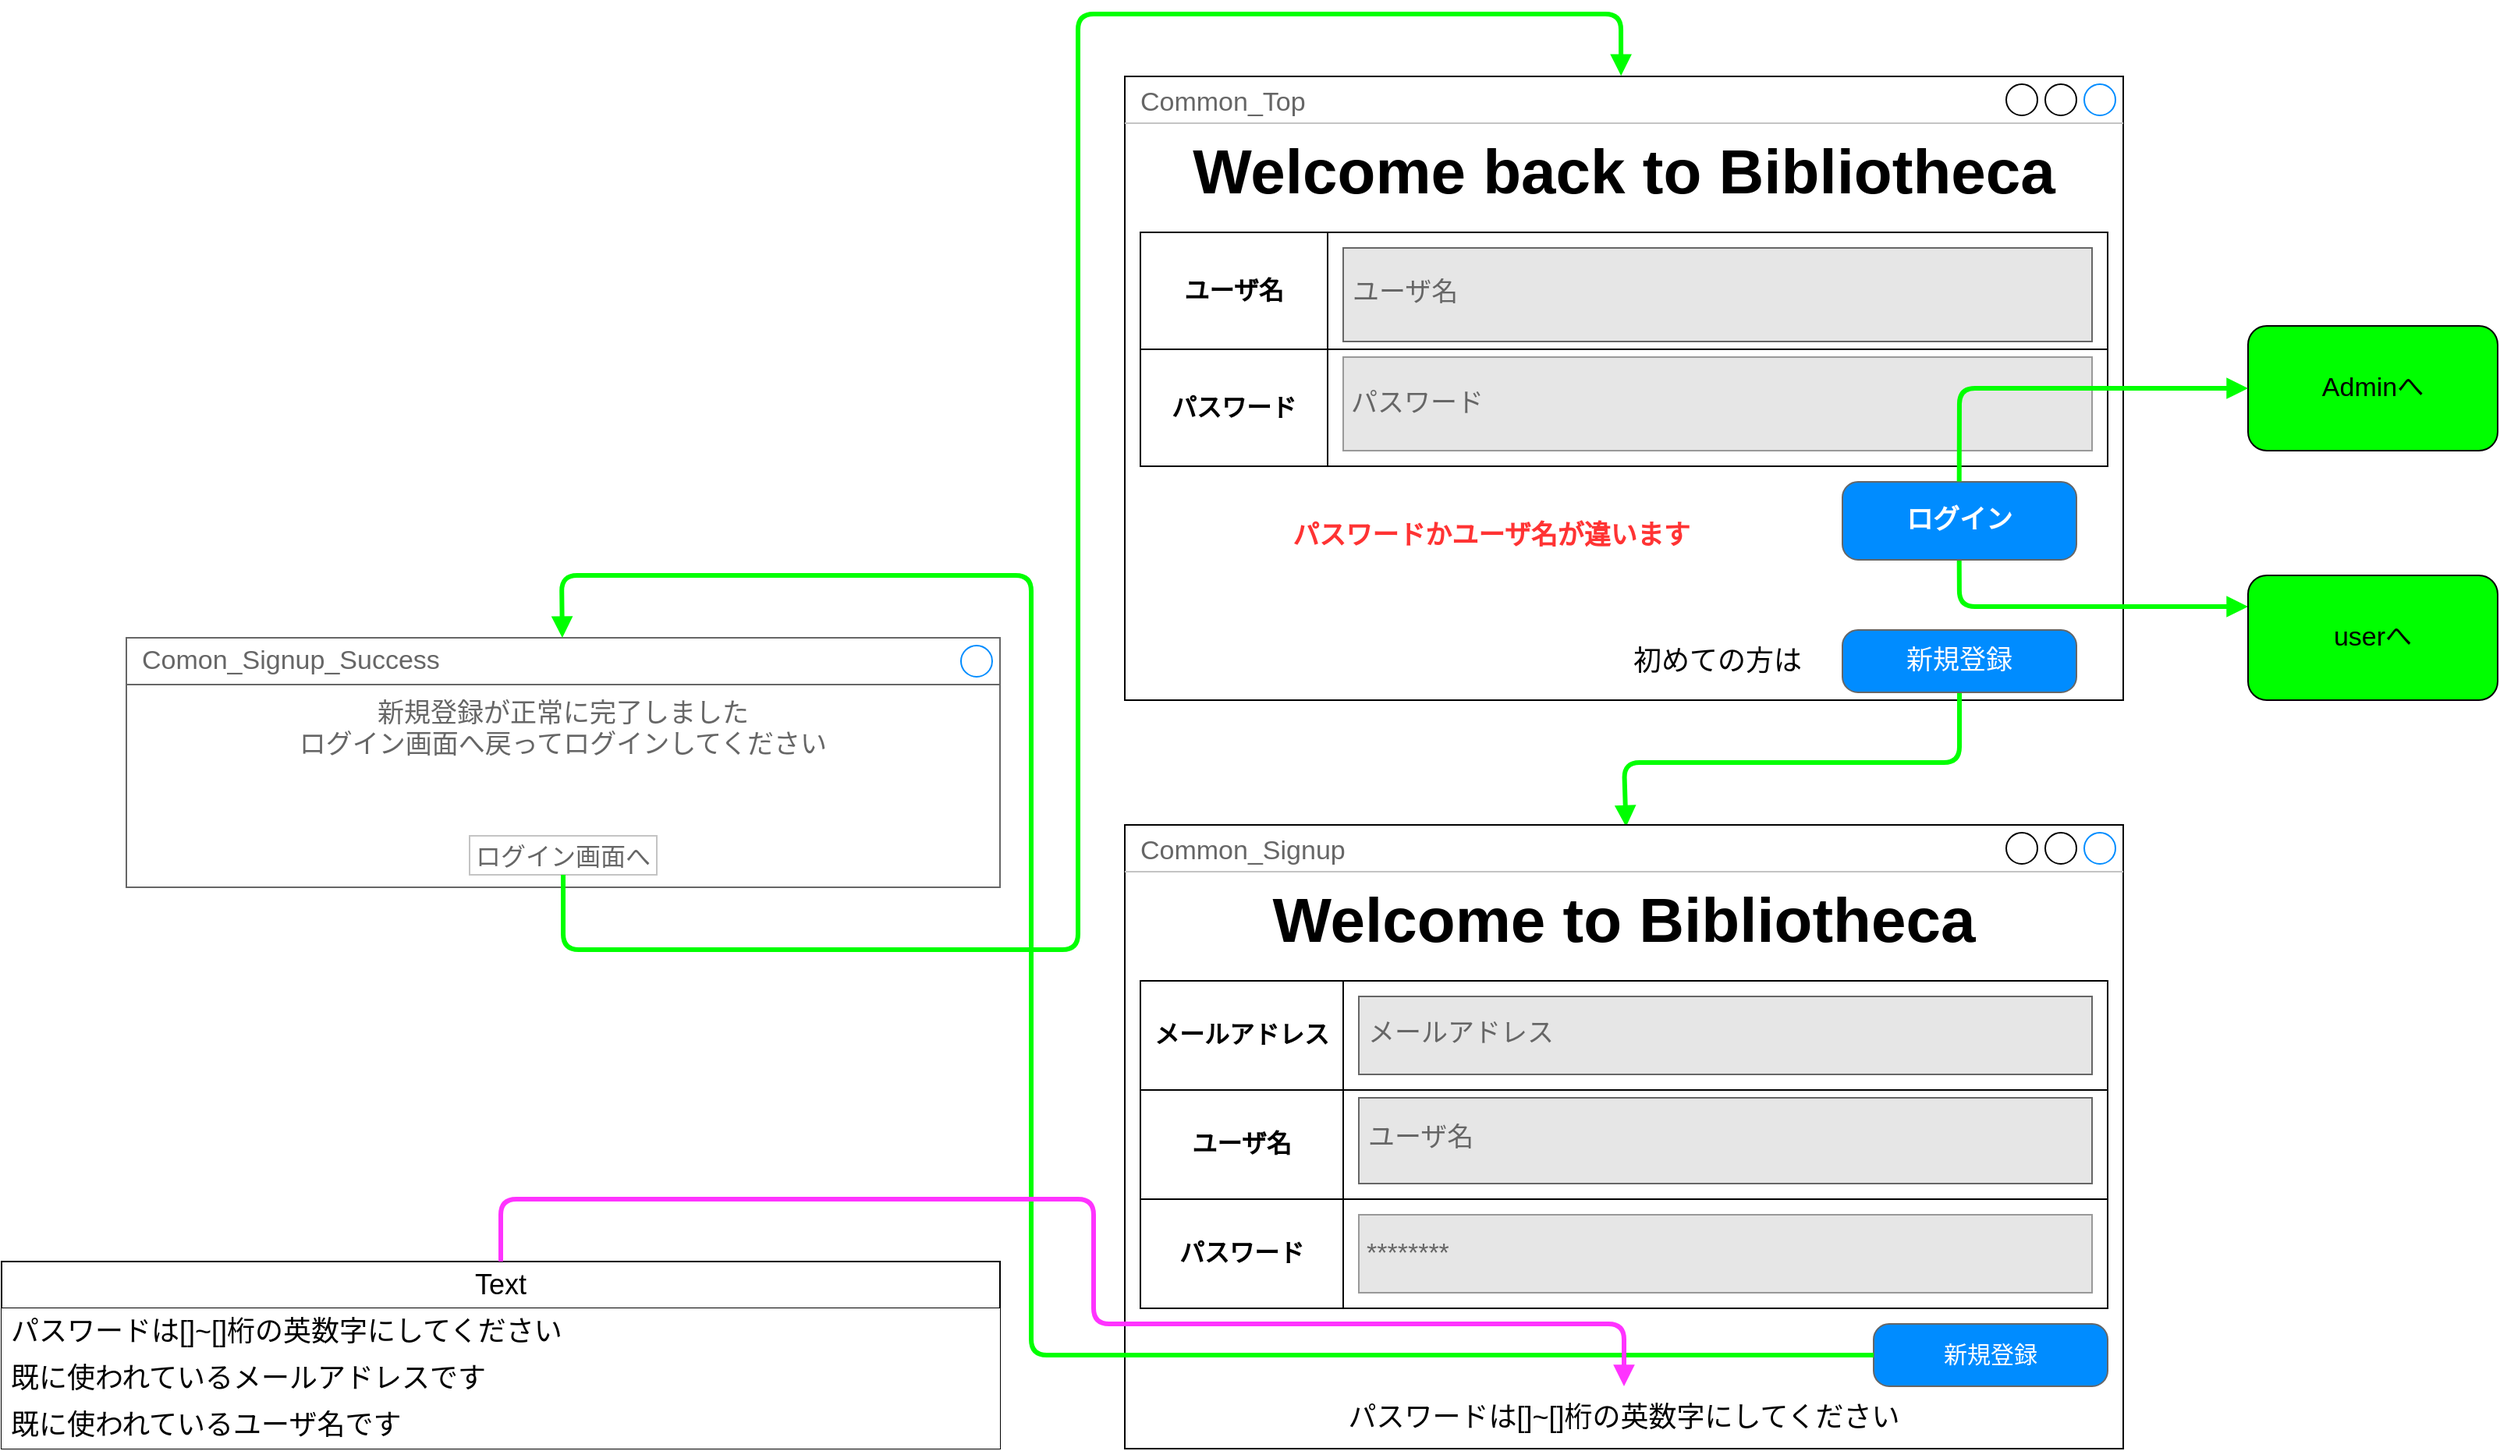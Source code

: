 <mxfile>
    <diagram id="wwawplSlpoPdUVmz9uVB" name="Page-1">
        <mxGraphModel dx="2863" dy="2564" grid="1" gridSize="10" guides="1" tooltips="1" connect="1" arrows="1" fold="1" page="1" pageScale="1" pageWidth="850" pageHeight="1100" math="0" shadow="0">
            <root>
                <mxCell id="0"/>
                <mxCell id="1" parent="0"/>
                <mxCell id="2" value="Common_Top" style="strokeWidth=1;shadow=0;dashed=0;align=center;html=1;shape=mxgraph.mockup.containers.window;align=left;verticalAlign=top;spacingLeft=8;strokeColor2=#008cff;strokeColor3=#c4c4c4;fontColor=#666666;mainText=;fontSize=17;labelBackgroundColor=none;fillColor=#FFFFFF;strokeColor=#000000;" vertex="1" parent="1">
                    <mxGeometry width="640" height="400" as="geometry"/>
                </mxCell>
                <mxCell id="3" value="&lt;b&gt;&lt;font style=&quot;font-size: 40px;&quot;&gt;Welcome back to Bibliotheca&lt;/font&gt;&lt;/b&gt;" style="text;html=1;strokeColor=none;fillColor=none;align=center;verticalAlign=middle;whiteSpace=wrap;rounded=0;fontColor=#000000;" vertex="1" parent="1">
                    <mxGeometry x="10" y="30" width="620" height="60" as="geometry"/>
                </mxCell>
                <mxCell id="57" style="edgeStyle=none;html=1;entryX=0;entryY=0.25;entryDx=0;entryDy=0;strokeColor=#00FF00;strokeWidth=3;fontSize=18;fontColor=#000000;endArrow=block;endFill=1;exitX=0.499;exitY=1.001;exitDx=0;exitDy=0;exitPerimeter=0;" edge="1" parent="1" source="7" target="14">
                    <mxGeometry relative="1" as="geometry">
                        <Array as="points">
                            <mxPoint x="535" y="340"/>
                        </Array>
                    </mxGeometry>
                </mxCell>
                <mxCell id="7" value="ログイン" style="strokeWidth=1;shadow=0;dashed=0;align=center;html=1;shape=mxgraph.mockup.buttons.button;strokeColor=#666666;fontColor=#ffffff;mainText=;buttonStyle=round;fontSize=17;fontStyle=1;fillColor=#008cff;whiteSpace=wrap;" vertex="1" parent="1">
                    <mxGeometry x="460" y="260" width="150" height="50" as="geometry"/>
                </mxCell>
                <mxCell id="58" style="edgeStyle=none;html=1;entryX=0.502;entryY=0.003;entryDx=0;entryDy=0;entryPerimeter=0;strokeColor=#00FF00;strokeWidth=3;fontSize=18;fontColor=#000000;endArrow=block;endFill=1;" edge="1" parent="1" source="9" target="15">
                    <mxGeometry relative="1" as="geometry">
                        <Array as="points">
                            <mxPoint x="535" y="440"/>
                            <mxPoint x="320" y="440"/>
                        </Array>
                    </mxGeometry>
                </mxCell>
                <mxCell id="9" value="新規登録" style="strokeWidth=1;shadow=0;dashed=0;align=center;html=1;shape=mxgraph.mockup.buttons.button;strokeColor=#666666;fontColor=#ffffff;mainText=;buttonStyle=round;fontSize=17;fontStyle=0;fillColor=#008cff;whiteSpace=wrap;" vertex="1" parent="1">
                    <mxGeometry x="460" y="355" width="150" height="40" as="geometry"/>
                </mxCell>
                <mxCell id="10" value="&lt;font style=&quot;font-size: 17px;&quot; color=&quot;#ff3333&quot;&gt;&lt;b&gt;パスワードかユーザ名が違います&lt;/b&gt;&lt;/font&gt;" style="text;html=1;strokeColor=none;fillColor=none;align=center;verticalAlign=middle;whiteSpace=wrap;rounded=0;fontSize=15;fontColor=#000000;" vertex="1" parent="1">
                    <mxGeometry x="40" y="280" width="390" height="30" as="geometry"/>
                </mxCell>
                <mxCell id="12" value="Adminへ" style="rounded=1;whiteSpace=wrap;html=1;strokeColor=#000000;fontSize=17;fontColor=#000000;fillColor=#00FF00;" vertex="1" parent="1">
                    <mxGeometry x="720" y="160" width="160" height="80" as="geometry"/>
                </mxCell>
                <mxCell id="14" value="userへ" style="rounded=1;whiteSpace=wrap;html=1;strokeColor=#000000;fontSize=17;fontColor=#000000;fillColor=#00FF00;" vertex="1" parent="1">
                    <mxGeometry x="720" y="320" width="160" height="80" as="geometry"/>
                </mxCell>
                <mxCell id="15" value="Common_Signup" style="strokeWidth=1;shadow=0;dashed=0;align=center;html=1;shape=mxgraph.mockup.containers.window;align=left;verticalAlign=top;spacingLeft=8;strokeColor2=#008cff;strokeColor3=#c4c4c4;fontColor=#666666;mainText=;fontSize=17;labelBackgroundColor=none;fillColor=#FFFFFF;strokeColor=#000000;" vertex="1" parent="1">
                    <mxGeometry y="480" width="640" height="400" as="geometry"/>
                </mxCell>
                <mxCell id="16" value="&lt;b&gt;&lt;font style=&quot;font-size: 40px;&quot;&gt;Welcome to Bibliotheca&lt;/font&gt;&lt;/b&gt;" style="text;html=1;strokeColor=none;fillColor=none;align=center;verticalAlign=middle;whiteSpace=wrap;rounded=0;fontColor=#000000;" vertex="1" parent="1">
                    <mxGeometry x="10" y="510" width="620" height="60" as="geometry"/>
                </mxCell>
                <mxCell id="33" value="" style="shape=table;html=1;whiteSpace=wrap;startSize=0;container=1;collapsible=0;childLayout=tableLayout;strokeColor=#000000;fontSize=17;fontColor=#000000;fillColor=#FFFFFF;" vertex="1" parent="1">
                    <mxGeometry x="10" y="580" width="620" height="210" as="geometry"/>
                </mxCell>
                <mxCell id="34" value="" style="shape=tableRow;horizontal=0;startSize=0;swimlaneHead=0;swimlaneBody=0;top=0;left=0;bottom=0;right=0;collapsible=0;dropTarget=0;fillColor=none;points=[[0,0.5],[1,0.5]];portConstraint=eastwest;strokeColor=#000000;fontSize=17;fontColor=#000000;" vertex="1" parent="33">
                    <mxGeometry width="620" height="70" as="geometry"/>
                </mxCell>
                <mxCell id="35" value="&lt;b&gt;&lt;font style=&quot;font-size: 16px;&quot;&gt;メールアドレス&lt;/font&gt;&lt;/b&gt;" style="shape=partialRectangle;html=1;whiteSpace=wrap;connectable=0;fillColor=none;top=0;left=0;bottom=0;right=0;overflow=hidden;strokeColor=#000000;fontSize=17;fontColor=#000000;" vertex="1" parent="34">
                    <mxGeometry width="130" height="70" as="geometry">
                        <mxRectangle width="130" height="70" as="alternateBounds"/>
                    </mxGeometry>
                </mxCell>
                <mxCell id="36" value="" style="shape=partialRectangle;html=1;whiteSpace=wrap;connectable=0;fillColor=none;top=0;left=0;bottom=0;right=0;overflow=hidden;strokeColor=#000000;fontSize=17;fontColor=#000000;" vertex="1" parent="34">
                    <mxGeometry x="130" width="490" height="70" as="geometry">
                        <mxRectangle width="490" height="70" as="alternateBounds"/>
                    </mxGeometry>
                </mxCell>
                <mxCell id="37" value="" style="shape=tableRow;horizontal=0;startSize=0;swimlaneHead=0;swimlaneBody=0;top=0;left=0;bottom=0;right=0;collapsible=0;dropTarget=0;fillColor=none;points=[[0,0.5],[1,0.5]];portConstraint=eastwest;strokeColor=#000000;fontSize=17;fontColor=#000000;" vertex="1" parent="33">
                    <mxGeometry y="70" width="620" height="70" as="geometry"/>
                </mxCell>
                <mxCell id="38" value="&lt;b&gt;&lt;font style=&quot;font-size: 16px;&quot;&gt;ユーザ名&lt;/font&gt;&lt;/b&gt;" style="shape=partialRectangle;html=1;whiteSpace=wrap;connectable=0;fillColor=none;top=0;left=0;bottom=0;right=0;overflow=hidden;strokeColor=#000000;fontSize=17;fontColor=#000000;" vertex="1" parent="37">
                    <mxGeometry width="130" height="70" as="geometry">
                        <mxRectangle width="130" height="70" as="alternateBounds"/>
                    </mxGeometry>
                </mxCell>
                <mxCell id="39" value="" style="shape=partialRectangle;html=1;whiteSpace=wrap;connectable=0;fillColor=none;top=0;left=0;bottom=0;right=0;overflow=hidden;strokeColor=#000000;fontSize=17;fontColor=#000000;" vertex="1" parent="37">
                    <mxGeometry x="130" width="490" height="70" as="geometry">
                        <mxRectangle width="490" height="70" as="alternateBounds"/>
                    </mxGeometry>
                </mxCell>
                <mxCell id="41" style="shape=tableRow;horizontal=0;startSize=0;swimlaneHead=0;swimlaneBody=0;top=0;left=0;bottom=0;right=0;collapsible=0;dropTarget=0;fillColor=none;points=[[0,0.5],[1,0.5]];portConstraint=eastwest;strokeColor=#000000;fontSize=17;fontColor=#000000;" vertex="1" parent="33">
                    <mxGeometry y="140" width="620" height="70" as="geometry"/>
                </mxCell>
                <mxCell id="42" value="&lt;b&gt;&lt;font style=&quot;font-size: 16px;&quot;&gt;パスワード&lt;/font&gt;&lt;/b&gt;" style="shape=partialRectangle;html=1;whiteSpace=wrap;connectable=0;fillColor=none;top=0;left=0;bottom=0;right=0;overflow=hidden;strokeColor=#000000;fontSize=17;fontColor=#000000;" vertex="1" parent="41">
                    <mxGeometry width="130" height="70" as="geometry">
                        <mxRectangle width="130" height="70" as="alternateBounds"/>
                    </mxGeometry>
                </mxCell>
                <mxCell id="43" style="shape=partialRectangle;html=1;whiteSpace=wrap;connectable=0;fillColor=none;top=0;left=0;bottom=0;right=0;overflow=hidden;strokeColor=#000000;fontSize=17;fontColor=#000000;" vertex="1" parent="41">
                    <mxGeometry x="130" width="490" height="70" as="geometry">
                        <mxRectangle width="490" height="70" as="alternateBounds"/>
                    </mxGeometry>
                </mxCell>
                <mxCell id="17" value="メールアドレス" style="strokeWidth=1;shadow=0;dashed=0;align=center;html=1;shape=mxgraph.mockup.text.textBox;fontColor=#666666;align=left;fontSize=17;spacingLeft=4;spacingTop=-3;strokeColor=#666666;mainText=;fillColor=#E6E6E6;" vertex="1" parent="1">
                    <mxGeometry x="150" y="590" width="470" height="50" as="geometry"/>
                </mxCell>
                <mxCell id="18" value="ユーザ名" style="strokeWidth=1;shadow=0;dashed=0;align=center;html=1;shape=mxgraph.mockup.text.textBox;fontColor=#666666;align=left;fontSize=17;spacingLeft=4;spacingTop=-3;strokeColor=#666666;mainText=;fillColor=#E6E6E6;" vertex="1" parent="1">
                    <mxGeometry x="150" y="655" width="470" height="55" as="geometry"/>
                </mxCell>
                <mxCell id="20" value="" style="shape=table;html=1;whiteSpace=wrap;startSize=0;container=1;collapsible=0;childLayout=tableLayout;strokeColor=#000000;fontSize=17;fontColor=#000000;fillColor=#FFFFFF;" vertex="1" parent="1">
                    <mxGeometry x="10" y="100" width="620" height="150" as="geometry"/>
                </mxCell>
                <mxCell id="21" value="" style="shape=tableRow;horizontal=0;startSize=0;swimlaneHead=0;swimlaneBody=0;top=0;left=0;bottom=0;right=0;collapsible=0;dropTarget=0;fillColor=none;points=[[0,0.5],[1,0.5]];portConstraint=eastwest;strokeColor=#000000;fontSize=17;fontColor=#000000;" vertex="1" parent="20">
                    <mxGeometry width="620" height="75" as="geometry"/>
                </mxCell>
                <mxCell id="22" value="&lt;b&gt;&lt;font style=&quot;font-size: 16px;&quot;&gt;ユーザ名&lt;/font&gt;&lt;/b&gt;" style="shape=partialRectangle;html=1;whiteSpace=wrap;connectable=0;fillColor=none;top=0;left=0;bottom=0;right=0;overflow=hidden;strokeColor=#000000;fontSize=17;fontColor=#000000;" vertex="1" parent="21">
                    <mxGeometry width="120" height="75" as="geometry">
                        <mxRectangle width="120" height="75" as="alternateBounds"/>
                    </mxGeometry>
                </mxCell>
                <mxCell id="23" value="" style="shape=partialRectangle;html=1;whiteSpace=wrap;connectable=0;fillColor=none;top=0;left=0;bottom=0;right=0;overflow=hidden;strokeColor=#000000;fontSize=17;fontColor=#000000;" vertex="1" parent="21">
                    <mxGeometry x="120" width="500" height="75" as="geometry">
                        <mxRectangle width="500" height="75" as="alternateBounds"/>
                    </mxGeometry>
                </mxCell>
                <mxCell id="25" value="" style="shape=tableRow;horizontal=0;startSize=0;swimlaneHead=0;swimlaneBody=0;top=0;left=0;bottom=0;right=0;collapsible=0;dropTarget=0;fillColor=none;points=[[0,0.5],[1,0.5]];portConstraint=eastwest;strokeColor=#000000;fontSize=17;fontColor=#000000;" vertex="1" parent="20">
                    <mxGeometry y="75" width="620" height="75" as="geometry"/>
                </mxCell>
                <mxCell id="26" value="&lt;b&gt;&lt;font style=&quot;font-size: 16px;&quot;&gt;パスワード&lt;/font&gt;&lt;/b&gt;" style="shape=partialRectangle;html=1;whiteSpace=wrap;connectable=0;fillColor=none;top=0;left=0;bottom=0;right=0;overflow=hidden;strokeColor=#000000;fontSize=17;fontColor=#000000;" vertex="1" parent="25">
                    <mxGeometry width="120" height="75" as="geometry">
                        <mxRectangle width="120" height="75" as="alternateBounds"/>
                    </mxGeometry>
                </mxCell>
                <mxCell id="27" value="" style="shape=partialRectangle;html=1;whiteSpace=wrap;connectable=0;fillColor=none;top=0;left=0;bottom=0;right=0;overflow=hidden;strokeColor=#000000;fontSize=17;fontColor=#000000;" vertex="1" parent="25">
                    <mxGeometry x="120" width="500" height="75" as="geometry">
                        <mxRectangle width="500" height="75" as="alternateBounds"/>
                    </mxGeometry>
                </mxCell>
                <mxCell id="4" value="ユーザ名" style="strokeWidth=1;shadow=0;dashed=0;align=center;html=1;shape=mxgraph.mockup.text.textBox;fontColor=#666666;align=left;fontSize=17;spacingLeft=4;spacingTop=-3;strokeColor=#666666;mainText=;fillColor=#E6E6E6;" vertex="1" parent="1">
                    <mxGeometry x="140" y="110" width="480" height="60" as="geometry"/>
                </mxCell>
                <mxCell id="6" value="パスワード" style="strokeWidth=1;shadow=0;dashed=0;align=center;html=1;shape=mxgraph.mockup.forms.pwField;strokeColor=#999999;mainText=;align=left;fontColor=#666666;fontSize=17;spacingLeft=3;fillColor=#E6E6E6;" vertex="1" parent="1">
                    <mxGeometry x="140" y="180" width="480" height="60" as="geometry"/>
                </mxCell>
                <mxCell id="44" value="********" style="strokeWidth=1;shadow=0;dashed=0;align=center;html=1;shape=mxgraph.mockup.forms.pwField;strokeColor=#999999;mainText=;align=left;fontColor=#666666;fontSize=17;spacingLeft=3;fillColor=#E6E6E6;" vertex="1" parent="1">
                    <mxGeometry x="150" y="730" width="470" height="50" as="geometry"/>
                </mxCell>
                <mxCell id="45" value="&lt;span style=&quot;font-weight: normal;&quot;&gt;&lt;font style=&quot;font-size: 15px;&quot;&gt;新規登録&lt;/font&gt;&lt;/span&gt;" style="strokeWidth=1;shadow=0;dashed=0;align=center;html=1;shape=mxgraph.mockup.buttons.button;strokeColor=#666666;fontColor=#ffffff;mainText=;buttonStyle=round;fontSize=17;fontStyle=1;fillColor=#008cff;whiteSpace=wrap;" vertex="1" parent="1">
                    <mxGeometry x="480" y="800" width="150" height="40" as="geometry"/>
                </mxCell>
                <mxCell id="46" value="パスワードは[]~[]桁の英数字にしてください" style="text;html=1;strokeColor=none;fillColor=none;align=center;verticalAlign=middle;whiteSpace=wrap;rounded=0;fontSize=18;fontColor=#000000;" vertex="1" parent="1">
                    <mxGeometry y="840" width="640" height="40" as="geometry"/>
                </mxCell>
                <mxCell id="47" value="新規登録が正常に完了しました&lt;br&gt;ログイン画面へ戻ってログインしてください" style="strokeWidth=1;shadow=0;dashed=0;align=center;html=1;shape=mxgraph.mockup.containers.rrect;rSize=0;strokeColor=#666666;fontColor=#666666;fontSize=17;verticalAlign=top;whiteSpace=wrap;fillColor=#ffffff;spacingTop=32;" vertex="1" parent="1">
                    <mxGeometry x="-640" y="360" width="560" height="160" as="geometry"/>
                </mxCell>
                <mxCell id="48" value="Comon_Signup_Success" style="strokeWidth=1;shadow=0;dashed=0;align=center;html=1;shape=mxgraph.mockup.containers.rrect;rSize=0;fontSize=17;fontColor=#666666;strokeColor=#666666;align=left;spacingLeft=8;fillColor=#ffffff;resizeWidth=1;" vertex="1" parent="47">
                    <mxGeometry width="560" height="30" relative="1" as="geometry"/>
                </mxCell>
                <mxCell id="49" value="" style="shape=ellipse;strokeColor=#008cff;resizable=0;fillColor=none;html=1;fontSize=18;fontColor=#000000;" vertex="1" parent="48">
                    <mxGeometry x="1" y="0.5" width="20" height="20" relative="1" as="geometry">
                        <mxPoint x="-25" y="-10" as="offset"/>
                    </mxGeometry>
                </mxCell>
                <mxCell id="50" value="ログイン画面へ" style="strokeWidth=1;shadow=0;dashed=0;align=center;html=1;shape=mxgraph.mockup.containers.rrect;rSize=0;fontSize=16;fontColor=#666666;strokeColor=#c4c4c4;resizable=0;whiteSpace=wrap;fillColor=#ffffff;" vertex="1" parent="47">
                    <mxGeometry x="0.5" y="1" width="120" height="25" relative="1" as="geometry">
                        <mxPoint x="-60" y="-33" as="offset"/>
                    </mxGeometry>
                </mxCell>
                <mxCell id="60" style="edgeStyle=none;html=1;entryX=0.497;entryY=-0.001;entryDx=0;entryDy=0;entryPerimeter=0;strokeColor=#00FF00;strokeWidth=3;fontSize=18;fontColor=#000000;endArrow=block;endFill=1;" edge="1" parent="47" source="50" target="2">
                    <mxGeometry relative="1" as="geometry">
                        <Array as="points">
                            <mxPoint x="280" y="200"/>
                            <mxPoint x="610" y="200"/>
                            <mxPoint x="610" y="-400"/>
                            <mxPoint x="958" y="-400"/>
                        </Array>
                    </mxGeometry>
                </mxCell>
                <mxCell id="51" value="初めての方は" style="text;html=1;strokeColor=none;fillColor=none;align=center;verticalAlign=middle;whiteSpace=wrap;rounded=0;fontSize=18;fontColor=#000000;" vertex="1" parent="1">
                    <mxGeometry x="300" y="360" width="160" height="30" as="geometry"/>
                </mxCell>
                <mxCell id="52" value="Text" style="swimlane;fontStyle=0;childLayout=stackLayout;horizontal=1;startSize=30;horizontalStack=0;resizeParent=1;resizeParentMax=0;resizeLast=0;collapsible=1;marginBottom=0;whiteSpace=wrap;html=1;strokeColor=#000000;fontSize=18;fontColor=#000000;fillColor=#FFFFFF;" vertex="1" parent="1">
                    <mxGeometry x="-720" y="760" width="640" height="120" as="geometry"/>
                </mxCell>
                <mxCell id="53" value="パスワードは[]~[]桁の英数字にしてください" style="text;strokeColor=none;fillColor=#FFFFFF;align=left;verticalAlign=middle;spacingLeft=4;spacingRight=4;overflow=hidden;points=[[0,0.5],[1,0.5]];portConstraint=eastwest;rotatable=0;whiteSpace=wrap;html=1;fontSize=18;fontColor=#000000;" vertex="1" parent="52">
                    <mxGeometry y="30" width="640" height="30" as="geometry"/>
                </mxCell>
                <mxCell id="54" value="既に使われているメールアドレスです" style="text;strokeColor=none;fillColor=#FFFFFF;align=left;verticalAlign=middle;spacingLeft=4;spacingRight=4;overflow=hidden;points=[[0,0.5],[1,0.5]];portConstraint=eastwest;rotatable=0;whiteSpace=wrap;html=1;fontSize=18;fontColor=#000000;" vertex="1" parent="52">
                    <mxGeometry y="60" width="640" height="30" as="geometry"/>
                </mxCell>
                <mxCell id="55" value="既に使われているユーザ名です" style="text;strokeColor=none;fillColor=#FFFFFF;align=left;verticalAlign=middle;spacingLeft=4;spacingRight=4;overflow=hidden;points=[[0,0.5],[1,0.5]];portConstraint=eastwest;rotatable=0;whiteSpace=wrap;html=1;fontSize=18;fontColor=#000000;" vertex="1" parent="52">
                    <mxGeometry y="90" width="640" height="30" as="geometry"/>
                </mxCell>
                <mxCell id="56" style="edgeStyle=none;html=1;entryX=0;entryY=0.5;entryDx=0;entryDy=0;fontSize=18;fontColor=#000000;strokeWidth=3;endArrow=block;endFill=1;strokeColor=#00FF00;exitX=0.499;exitY=-0.004;exitDx=0;exitDy=0;exitPerimeter=0;" edge="1" parent="1" source="7" target="12">
                    <mxGeometry relative="1" as="geometry">
                        <Array as="points">
                            <mxPoint x="535" y="200"/>
                        </Array>
                    </mxGeometry>
                </mxCell>
                <mxCell id="59" style="edgeStyle=none;html=1;strokeColor=#00FF00;strokeWidth=3;fontSize=18;fontColor=#000000;endArrow=block;endFill=1;entryX=0.499;entryY=0;entryDx=0;entryDy=0;entryPerimeter=0;" edge="1" parent="1" source="45" target="48">
                    <mxGeometry relative="1" as="geometry">
                        <mxPoint x="-20" y="890" as="targetPoint"/>
                        <Array as="points">
                            <mxPoint x="-60" y="820"/>
                            <mxPoint x="-60" y="320"/>
                            <mxPoint x="-361" y="320"/>
                        </Array>
                    </mxGeometry>
                </mxCell>
                <mxCell id="61" style="edgeStyle=none;html=1;exitX=0.5;exitY=0;exitDx=0;exitDy=0;strokeColor=#FF33FF;strokeWidth=3;fontSize=18;fontColor=#000000;endArrow=block;endFill=1;entryX=0.5;entryY=0;entryDx=0;entryDy=0;" edge="1" parent="1" source="52" target="46">
                    <mxGeometry relative="1" as="geometry">
                        <mxPoint x="320" y="850" as="targetPoint"/>
                        <Array as="points">
                            <mxPoint x="-400" y="720"/>
                            <mxPoint x="-20" y="720"/>
                            <mxPoint x="-20" y="800"/>
                            <mxPoint x="320" y="800"/>
                        </Array>
                    </mxGeometry>
                </mxCell>
            </root>
        </mxGraphModel>
    </diagram>
</mxfile>